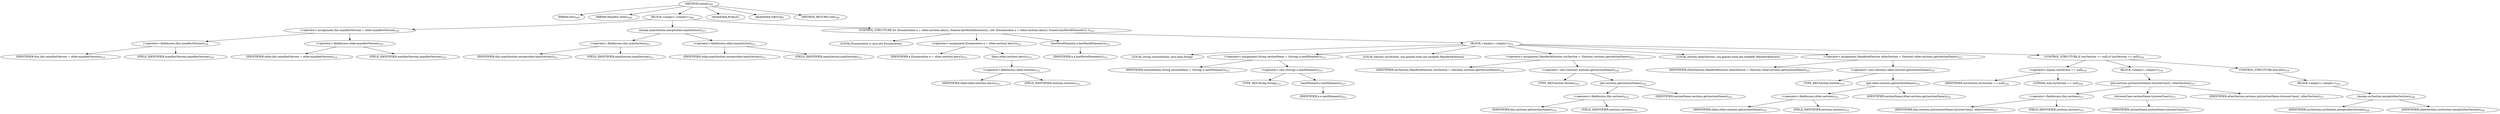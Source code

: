 digraph "merge" {  
"1236" [label = <(METHOD,merge)<SUB>509</SUB>> ]
"1237" [label = <(PARAM,this)<SUB>509</SUB>> ]
"1238" [label = <(PARAM,Manifest other)<SUB>509</SUB>> ]
"1239" [label = <(BLOCK,&lt;empty&gt;,&lt;empty&gt;)<SUB>509</SUB>> ]
"1240" [label = <(&lt;operator&gt;.assignment,this.manifestVersion = other.manifestVersion)<SUB>510</SUB>> ]
"1241" [label = <(&lt;operator&gt;.fieldAccess,this.manifestVersion)<SUB>510</SUB>> ]
"1242" [label = <(IDENTIFIER,this,this.manifestVersion = other.manifestVersion)<SUB>510</SUB>> ]
"1243" [label = <(FIELD_IDENTIFIER,manifestVersion,manifestVersion)<SUB>510</SUB>> ]
"1244" [label = <(&lt;operator&gt;.fieldAccess,other.manifestVersion)<SUB>510</SUB>> ]
"1245" [label = <(IDENTIFIER,other,this.manifestVersion = other.manifestVersion)<SUB>510</SUB>> ]
"1246" [label = <(FIELD_IDENTIFIER,manifestVersion,manifestVersion)<SUB>510</SUB>> ]
"1247" [label = <(merge,mainSection.merge(other.mainSection))<SUB>511</SUB>> ]
"1248" [label = <(&lt;operator&gt;.fieldAccess,this.mainSection)<SUB>511</SUB>> ]
"1249" [label = <(IDENTIFIER,this,mainSection.merge(other.mainSection))<SUB>511</SUB>> ]
"1250" [label = <(FIELD_IDENTIFIER,mainSection,mainSection)<SUB>511</SUB>> ]
"1251" [label = <(&lt;operator&gt;.fieldAccess,other.mainSection)<SUB>511</SUB>> ]
"1252" [label = <(IDENTIFIER,other,mainSection.merge(other.mainSection))<SUB>511</SUB>> ]
"1253" [label = <(FIELD_IDENTIFIER,mainSection,mainSection)<SUB>511</SUB>> ]
"1254" [label = <(CONTROL_STRUCTURE,for (Enumeration e = other.sections.keys(); Some(e.hasMoreElements()); ),for (Enumeration e = other.sections.keys(); Some(e.hasMoreElements()); ))<SUB>512</SUB>> ]
"1255" [label = <(LOCAL,Enumeration e: java.util.Enumeration)> ]
"1256" [label = <(&lt;operator&gt;.assignment,Enumeration e = other.sections.keys())<SUB>512</SUB>> ]
"1257" [label = <(IDENTIFIER,e,Enumeration e = other.sections.keys())<SUB>512</SUB>> ]
"1258" [label = <(keys,other.sections.keys())<SUB>512</SUB>> ]
"1259" [label = <(&lt;operator&gt;.fieldAccess,other.sections)<SUB>512</SUB>> ]
"1260" [label = <(IDENTIFIER,other,other.sections.keys())<SUB>512</SUB>> ]
"1261" [label = <(FIELD_IDENTIFIER,sections,sections)<SUB>512</SUB>> ]
"1262" [label = <(hasMoreElements,e.hasMoreElements())<SUB>512</SUB>> ]
"1263" [label = <(IDENTIFIER,e,e.hasMoreElements())<SUB>512</SUB>> ]
"1264" [label = <(BLOCK,&lt;empty&gt;,&lt;empty&gt;)<SUB>512</SUB>> ]
"1265" [label = <(LOCAL,String sectionName: java.lang.String)> ]
"1266" [label = <(&lt;operator&gt;.assignment,String sectionName = (String) e.nextElement())<SUB>513</SUB>> ]
"1267" [label = <(IDENTIFIER,sectionName,String sectionName = (String) e.nextElement())<SUB>513</SUB>> ]
"1268" [label = <(&lt;operator&gt;.cast,(String) e.nextElement())<SUB>513</SUB>> ]
"1269" [label = <(TYPE_REF,String,String)<SUB>513</SUB>> ]
"1270" [label = <(nextElement,e.nextElement())<SUB>513</SUB>> ]
"1271" [label = <(IDENTIFIER,e,e.nextElement())<SUB>513</SUB>> ]
"1272" [label = <(LOCAL,Section ourSection: org.apache.tools.ant.taskdefs.Manifest$Section)> ]
"1273" [label = <(&lt;operator&gt;.assignment,Manifest$Section ourSection = (Section) sections.get(sectionName))<SUB>514</SUB>> ]
"1274" [label = <(IDENTIFIER,ourSection,Manifest$Section ourSection = (Section) sections.get(sectionName))<SUB>514</SUB>> ]
"1275" [label = <(&lt;operator&gt;.cast,(Section) sections.get(sectionName))<SUB>514</SUB>> ]
"1276" [label = <(TYPE_REF,Section,Section)<SUB>514</SUB>> ]
"1277" [label = <(get,sections.get(sectionName))<SUB>514</SUB>> ]
"1278" [label = <(&lt;operator&gt;.fieldAccess,this.sections)<SUB>514</SUB>> ]
"1279" [label = <(IDENTIFIER,this,sections.get(sectionName))<SUB>514</SUB>> ]
"1280" [label = <(FIELD_IDENTIFIER,sections,sections)<SUB>514</SUB>> ]
"1281" [label = <(IDENTIFIER,sectionName,sections.get(sectionName))<SUB>514</SUB>> ]
"1282" [label = <(LOCAL,Section otherSection: org.apache.tools.ant.taskdefs.Manifest$Section)> ]
"1283" [label = <(&lt;operator&gt;.assignment,Manifest$Section otherSection = (Section) other.sections.get(sectionName))<SUB>515</SUB>> ]
"1284" [label = <(IDENTIFIER,otherSection,Manifest$Section otherSection = (Section) other.sections.get(sectionName))<SUB>515</SUB>> ]
"1285" [label = <(&lt;operator&gt;.cast,(Section) other.sections.get(sectionName))<SUB>515</SUB>> ]
"1286" [label = <(TYPE_REF,Section,Section)<SUB>515</SUB>> ]
"1287" [label = <(get,other.sections.get(sectionName))<SUB>515</SUB>> ]
"1288" [label = <(&lt;operator&gt;.fieldAccess,other.sections)<SUB>515</SUB>> ]
"1289" [label = <(IDENTIFIER,other,other.sections.get(sectionName))<SUB>515</SUB>> ]
"1290" [label = <(FIELD_IDENTIFIER,sections,sections)<SUB>515</SUB>> ]
"1291" [label = <(IDENTIFIER,sectionName,other.sections.get(sectionName))<SUB>515</SUB>> ]
"1292" [label = <(CONTROL_STRUCTURE,if (ourSection == null),if (ourSection == null))<SUB>516</SUB>> ]
"1293" [label = <(&lt;operator&gt;.equals,ourSection == null)<SUB>516</SUB>> ]
"1294" [label = <(IDENTIFIER,ourSection,ourSection == null)<SUB>516</SUB>> ]
"1295" [label = <(LITERAL,null,ourSection == null)<SUB>516</SUB>> ]
"1296" [label = <(BLOCK,&lt;empty&gt;,&lt;empty&gt;)<SUB>516</SUB>> ]
"1297" [label = <(put,sections.put(sectionName.toLowerCase(), otherSection))<SUB>517</SUB>> ]
"1298" [label = <(&lt;operator&gt;.fieldAccess,this.sections)<SUB>517</SUB>> ]
"1299" [label = <(IDENTIFIER,this,sections.put(sectionName.toLowerCase(), otherSection))<SUB>517</SUB>> ]
"1300" [label = <(FIELD_IDENTIFIER,sections,sections)<SUB>517</SUB>> ]
"1301" [label = <(toLowerCase,sectionName.toLowerCase())<SUB>517</SUB>> ]
"1302" [label = <(IDENTIFIER,sectionName,sectionName.toLowerCase())<SUB>517</SUB>> ]
"1303" [label = <(IDENTIFIER,otherSection,sections.put(sectionName.toLowerCase(), otherSection))<SUB>517</SUB>> ]
"1304" [label = <(CONTROL_STRUCTURE,else,else)<SUB>519</SUB>> ]
"1305" [label = <(BLOCK,&lt;empty&gt;,&lt;empty&gt;)<SUB>519</SUB>> ]
"1306" [label = <(merge,ourSection.merge(otherSection))<SUB>520</SUB>> ]
"1307" [label = <(IDENTIFIER,ourSection,ourSection.merge(otherSection))<SUB>520</SUB>> ]
"1308" [label = <(IDENTIFIER,otherSection,ourSection.merge(otherSection))<SUB>520</SUB>> ]
"1309" [label = <(MODIFIER,PUBLIC)> ]
"1310" [label = <(MODIFIER,VIRTUAL)> ]
"1311" [label = <(METHOD_RETURN,void)<SUB>509</SUB>> ]
  "1236" -> "1237" 
  "1236" -> "1238" 
  "1236" -> "1239" 
  "1236" -> "1309" 
  "1236" -> "1310" 
  "1236" -> "1311" 
  "1239" -> "1240" 
  "1239" -> "1247" 
  "1239" -> "1254" 
  "1240" -> "1241" 
  "1240" -> "1244" 
  "1241" -> "1242" 
  "1241" -> "1243" 
  "1244" -> "1245" 
  "1244" -> "1246" 
  "1247" -> "1248" 
  "1247" -> "1251" 
  "1248" -> "1249" 
  "1248" -> "1250" 
  "1251" -> "1252" 
  "1251" -> "1253" 
  "1254" -> "1255" 
  "1254" -> "1256" 
  "1254" -> "1262" 
  "1254" -> "1264" 
  "1256" -> "1257" 
  "1256" -> "1258" 
  "1258" -> "1259" 
  "1259" -> "1260" 
  "1259" -> "1261" 
  "1262" -> "1263" 
  "1264" -> "1265" 
  "1264" -> "1266" 
  "1264" -> "1272" 
  "1264" -> "1273" 
  "1264" -> "1282" 
  "1264" -> "1283" 
  "1264" -> "1292" 
  "1266" -> "1267" 
  "1266" -> "1268" 
  "1268" -> "1269" 
  "1268" -> "1270" 
  "1270" -> "1271" 
  "1273" -> "1274" 
  "1273" -> "1275" 
  "1275" -> "1276" 
  "1275" -> "1277" 
  "1277" -> "1278" 
  "1277" -> "1281" 
  "1278" -> "1279" 
  "1278" -> "1280" 
  "1283" -> "1284" 
  "1283" -> "1285" 
  "1285" -> "1286" 
  "1285" -> "1287" 
  "1287" -> "1288" 
  "1287" -> "1291" 
  "1288" -> "1289" 
  "1288" -> "1290" 
  "1292" -> "1293" 
  "1292" -> "1296" 
  "1292" -> "1304" 
  "1293" -> "1294" 
  "1293" -> "1295" 
  "1296" -> "1297" 
  "1297" -> "1298" 
  "1297" -> "1301" 
  "1297" -> "1303" 
  "1298" -> "1299" 
  "1298" -> "1300" 
  "1301" -> "1302" 
  "1304" -> "1305" 
  "1305" -> "1306" 
  "1306" -> "1307" 
  "1306" -> "1308" 
}
